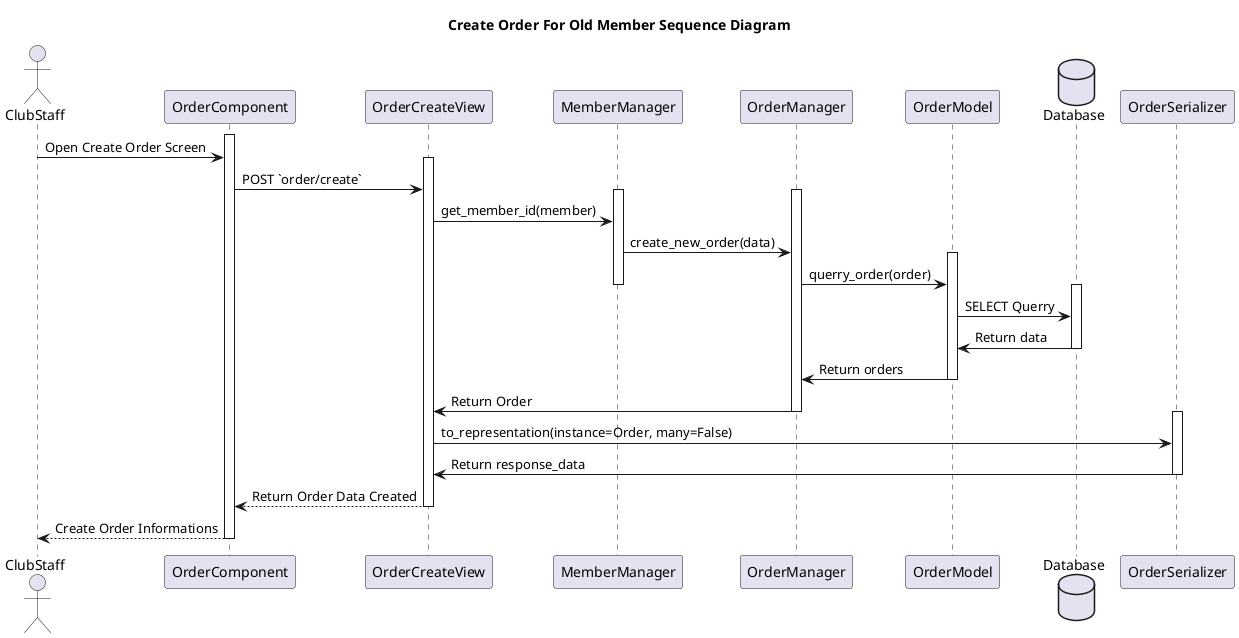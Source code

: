 @startuml Create Order For Old Member Sequence Diagram 
title Create Order For Old Member Sequence Diagram 

actor ClubStaff 

activate OrderComponent
ClubStaff -> OrderComponent: Open Create Order Screen

activate OrderCreateView
OrderComponent -> OrderCreateView: POST `order/create`
activate MemberManager
activate OrderManager

OrderCreateView -> MemberManager: get_member_id(member)

MemberManager -> OrderManager: create_new_order(data)


activate OrderModel
OrderManager -> OrderModel: querry_order(order)
deactivate MemberManager
database Database
activate Database

OrderModel -> Database: SELECT Querry
Database -> OrderModel: Return data
deactivate Database

OrderModel -> OrderManager: Return orders
deactivate OrderModel

OrderManager -> OrderCreateView: Return Order
deactivate OrderManager
activate OrderSerializer


OrderCreateView -> OrderSerializer: to_representation(instance=Order, many=False)
OrderSerializer -> OrderCreateView: Return response_data
deactivate OrderSerializer

OrderCreateView --> OrderComponent: Return Order Data Created
deactivate OrderCreateView
OrderComponent --> ClubStaff: Create Order Informations
deactivate OrderComponent